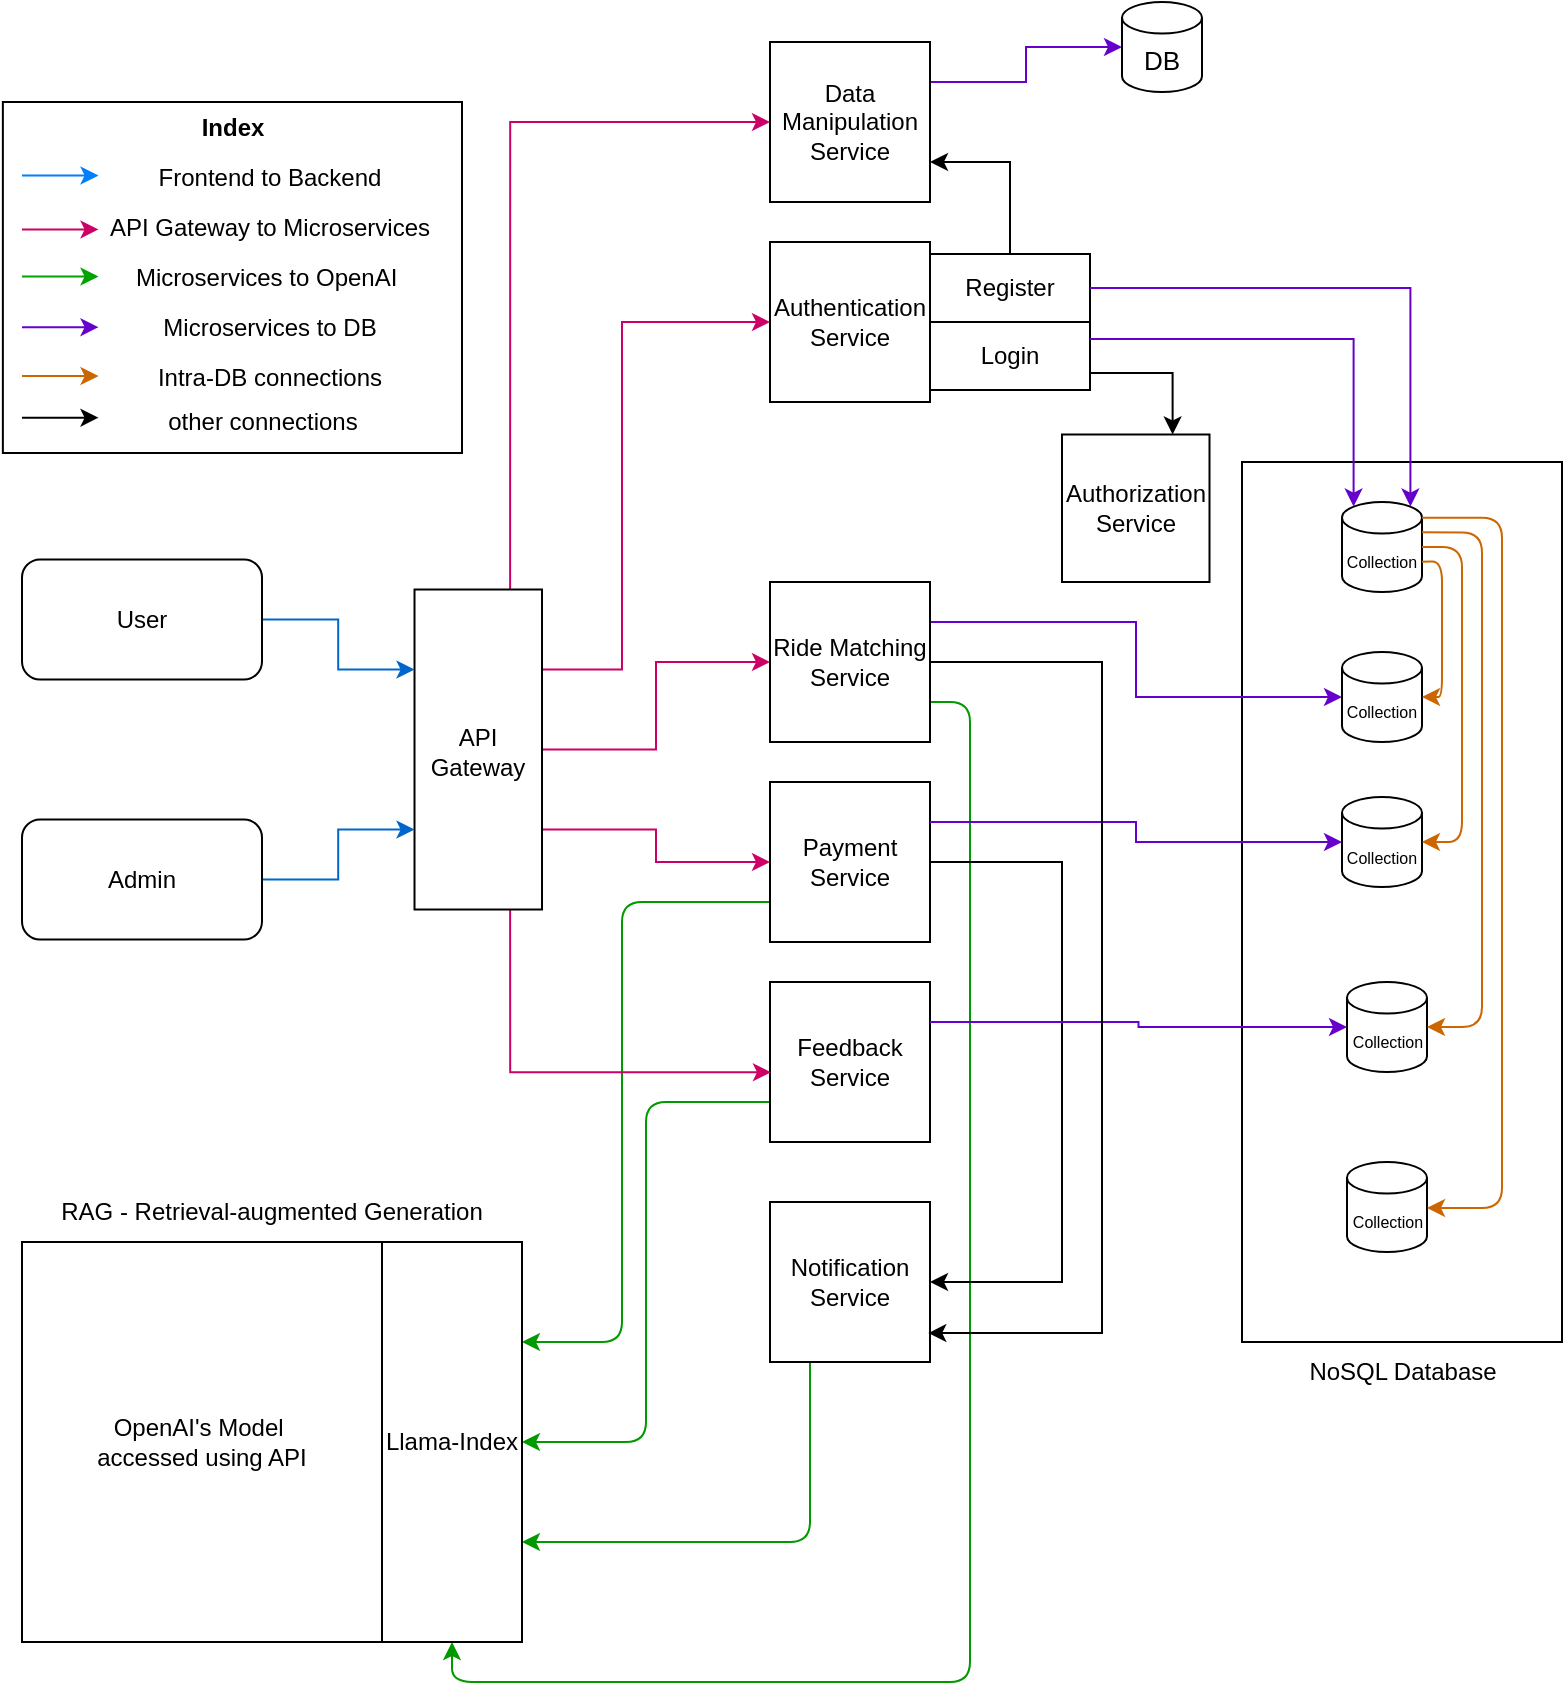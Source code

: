 <mxfile version="24.7.7">
  <diagram name="Page-1" id="j_5zN6JFV2XvZ5bXVIde">
    <mxGraphModel dx="1185" dy="654" grid="1" gridSize="10" guides="1" tooltips="1" connect="1" arrows="1" fold="1" page="1" pageScale="1" pageWidth="827" pageHeight="1169" math="0" shadow="0">
      <root>
        <mxCell id="0" />
        <mxCell id="1" parent="0" />
        <mxCell id="1IAm2_TeYzwjbXBaabZJ-59" value="" style="rounded=0;whiteSpace=wrap;html=1;" parent="1" vertex="1">
          <mxGeometry x="640" y="290" width="160" height="440" as="geometry" />
        </mxCell>
        <mxCell id="1IAm2_TeYzwjbXBaabZJ-10" value="Authentication Service" style="whiteSpace=wrap;html=1;aspect=fixed;" parent="1" vertex="1">
          <mxGeometry x="404" y="180" width="80" height="80" as="geometry" />
        </mxCell>
        <mxCell id="1IAm2_TeYzwjbXBaabZJ-11" value="Authorization Service" style="whiteSpace=wrap;html=1;aspect=fixed;" parent="1" vertex="1">
          <mxGeometry x="550" y="276.25" width="73.75" height="73.75" as="geometry" />
        </mxCell>
        <mxCell id="1IAm2_TeYzwjbXBaabZJ-83" style="edgeStyle=orthogonalEdgeStyle;rounded=0;orthogonalLoop=1;jettySize=auto;html=1;exitX=1;exitY=0.25;exitDx=0;exitDy=0;strokeColor=#6600CC;" parent="1" source="1IAm2_TeYzwjbXBaabZJ-12" target="1IAm2_TeYzwjbXBaabZJ-73" edge="1">
          <mxGeometry relative="1" as="geometry" />
        </mxCell>
        <mxCell id="1IAm2_TeYzwjbXBaabZJ-12" value="Data Manipulation Service" style="whiteSpace=wrap;html=1;aspect=fixed;" parent="1" vertex="1">
          <mxGeometry x="404" y="80" width="80" height="80" as="geometry" />
        </mxCell>
        <mxCell id="1IAm2_TeYzwjbXBaabZJ-92" style="edgeStyle=orthogonalEdgeStyle;rounded=0;orthogonalLoop=1;jettySize=auto;html=1;exitX=1;exitY=0.25;exitDx=0;exitDy=0;strokeColor=#6600CC;" parent="1" source="1IAm2_TeYzwjbXBaabZJ-13" target="1IAm2_TeYzwjbXBaabZJ-71" edge="1">
          <mxGeometry relative="1" as="geometry" />
        </mxCell>
        <mxCell id="OYbdMOHXp82eHSPVWzP_-11" style="edgeStyle=orthogonalEdgeStyle;rounded=1;orthogonalLoop=1;jettySize=auto;html=1;exitX=1;exitY=0.75;exitDx=0;exitDy=0;entryX=0.5;entryY=1;entryDx=0;entryDy=0;curved=0;strokeWidth=1;strokeColor=#009900;fillColor=#d5e8d4;" edge="1" parent="1" source="1IAm2_TeYzwjbXBaabZJ-13" target="OYbdMOHXp82eHSPVWzP_-2">
          <mxGeometry relative="1" as="geometry" />
        </mxCell>
        <mxCell id="1IAm2_TeYzwjbXBaabZJ-13" value="Ride Matching Service" style="whiteSpace=wrap;html=1;aspect=fixed;" parent="1" vertex="1">
          <mxGeometry x="404" y="350" width="80" height="80" as="geometry" />
        </mxCell>
        <mxCell id="1IAm2_TeYzwjbXBaabZJ-110" style="edgeStyle=orthogonalEdgeStyle;rounded=0;orthogonalLoop=1;jettySize=auto;html=1;exitX=1;exitY=0.5;exitDx=0;exitDy=0;entryX=1;entryY=0.5;entryDx=0;entryDy=0;" parent="1" source="1IAm2_TeYzwjbXBaabZJ-15" target="1IAm2_TeYzwjbXBaabZJ-108" edge="1">
          <mxGeometry relative="1" as="geometry">
            <Array as="points">
              <mxPoint x="550" y="490" />
              <mxPoint x="550" y="700" />
            </Array>
          </mxGeometry>
        </mxCell>
        <mxCell id="OYbdMOHXp82eHSPVWzP_-9" style="edgeStyle=orthogonalEdgeStyle;rounded=1;orthogonalLoop=1;jettySize=auto;html=1;exitX=0;exitY=0.75;exitDx=0;exitDy=0;entryX=1;entryY=0.25;entryDx=0;entryDy=0;curved=0;strokeWidth=1;strokeColor=#009900;fillColor=#d5e8d4;" edge="1" parent="1" source="1IAm2_TeYzwjbXBaabZJ-15" target="OYbdMOHXp82eHSPVWzP_-2">
          <mxGeometry relative="1" as="geometry">
            <Array as="points">
              <mxPoint x="330" y="510" />
              <mxPoint x="330" y="730" />
            </Array>
          </mxGeometry>
        </mxCell>
        <mxCell id="1IAm2_TeYzwjbXBaabZJ-15" value="Payment Service" style="whiteSpace=wrap;html=1;aspect=fixed;" parent="1" vertex="1">
          <mxGeometry x="404" y="450" width="80" height="80" as="geometry" />
        </mxCell>
        <mxCell id="OYbdMOHXp82eHSPVWzP_-8" style="edgeStyle=orthogonalEdgeStyle;rounded=1;orthogonalLoop=1;jettySize=auto;html=1;exitX=0;exitY=0.75;exitDx=0;exitDy=0;entryX=1;entryY=0.5;entryDx=0;entryDy=0;curved=0;strokeWidth=1;strokeColor=#009900;fillColor=#d5e8d4;" edge="1" parent="1" source="1IAm2_TeYzwjbXBaabZJ-16" target="OYbdMOHXp82eHSPVWzP_-2">
          <mxGeometry relative="1" as="geometry" />
        </mxCell>
        <mxCell id="1IAm2_TeYzwjbXBaabZJ-16" value="Feedback Service" style="whiteSpace=wrap;html=1;aspect=fixed;" parent="1" vertex="1">
          <mxGeometry x="404" y="550" width="80" height="80" as="geometry" />
        </mxCell>
        <mxCell id="1IAm2_TeYzwjbXBaabZJ-54" style="edgeStyle=orthogonalEdgeStyle;rounded=0;orthogonalLoop=1;jettySize=auto;html=1;exitX=0.5;exitY=0;exitDx=0;exitDy=0;entryX=1;entryY=0.75;entryDx=0;entryDy=0;" parent="1" source="1IAm2_TeYzwjbXBaabZJ-29" target="1IAm2_TeYzwjbXBaabZJ-12" edge="1">
          <mxGeometry relative="1" as="geometry" />
        </mxCell>
        <mxCell id="1IAm2_TeYzwjbXBaabZJ-29" value="Register" style="rounded=0;whiteSpace=wrap;html=1;" parent="1" vertex="1">
          <mxGeometry x="484" y="186" width="80" height="34" as="geometry" />
        </mxCell>
        <mxCell id="1IAm2_TeYzwjbXBaabZJ-81" style="edgeStyle=orthogonalEdgeStyle;rounded=0;orthogonalLoop=1;jettySize=auto;html=1;exitX=1;exitY=0.75;exitDx=0;exitDy=0;entryX=0.75;entryY=0;entryDx=0;entryDy=0;" parent="1" source="1IAm2_TeYzwjbXBaabZJ-30" target="1IAm2_TeYzwjbXBaabZJ-11" edge="1">
          <mxGeometry relative="1" as="geometry" />
        </mxCell>
        <mxCell id="1IAm2_TeYzwjbXBaabZJ-30" value="Login" style="rounded=0;whiteSpace=wrap;html=1;" parent="1" vertex="1">
          <mxGeometry x="484" y="220" width="80" height="34" as="geometry" />
        </mxCell>
        <mxCell id="1IAm2_TeYzwjbXBaabZJ-97" style="edgeStyle=orthogonalEdgeStyle;rounded=0;orthogonalLoop=1;jettySize=auto;html=1;exitX=1;exitY=0.75;exitDx=0;exitDy=0;entryX=0;entryY=0.5;entryDx=0;entryDy=0;strokeColor=#CC0066;" parent="1" source="1IAm2_TeYzwjbXBaabZJ-42" target="1IAm2_TeYzwjbXBaabZJ-12" edge="1">
          <mxGeometry relative="1" as="geometry" />
        </mxCell>
        <mxCell id="1IAm2_TeYzwjbXBaabZJ-99" style="edgeStyle=orthogonalEdgeStyle;rounded=0;orthogonalLoop=1;jettySize=auto;html=1;exitX=0.25;exitY=1;exitDx=0;exitDy=0;entryX=0;entryY=0.5;entryDx=0;entryDy=0;strokeColor=#CC0066;" parent="1" source="1IAm2_TeYzwjbXBaabZJ-42" target="1IAm2_TeYzwjbXBaabZJ-15" edge="1">
          <mxGeometry relative="1" as="geometry" />
        </mxCell>
        <mxCell id="1IAm2_TeYzwjbXBaabZJ-100" style="edgeStyle=orthogonalEdgeStyle;rounded=0;orthogonalLoop=1;jettySize=auto;html=1;exitX=0.5;exitY=1;exitDx=0;exitDy=0;entryX=0;entryY=0.5;entryDx=0;entryDy=0;strokeColor=#CC0066;" parent="1" source="1IAm2_TeYzwjbXBaabZJ-42" target="1IAm2_TeYzwjbXBaabZJ-13" edge="1">
          <mxGeometry relative="1" as="geometry" />
        </mxCell>
        <mxCell id="1IAm2_TeYzwjbXBaabZJ-101" style="edgeStyle=orthogonalEdgeStyle;rounded=0;orthogonalLoop=1;jettySize=auto;html=1;exitX=0.75;exitY=1;exitDx=0;exitDy=0;entryX=0;entryY=0.5;entryDx=0;entryDy=0;strokeColor=#CC0066;" parent="1" source="1IAm2_TeYzwjbXBaabZJ-42" target="1IAm2_TeYzwjbXBaabZJ-10" edge="1">
          <mxGeometry relative="1" as="geometry">
            <Array as="points">
              <mxPoint x="330" y="394" />
              <mxPoint x="330" y="220" />
            </Array>
          </mxGeometry>
        </mxCell>
        <mxCell id="1IAm2_TeYzwjbXBaabZJ-62" value="NoSQL Database" style="text;html=1;align=center;verticalAlign=middle;whiteSpace=wrap;rounded=0;" parent="1" vertex="1">
          <mxGeometry x="657.5" y="730" width="125" height="30" as="geometry" />
        </mxCell>
        <mxCell id="1IAm2_TeYzwjbXBaabZJ-63" value="&lt;font style=&quot;font-size: 8px;&quot;&gt;Collection&lt;/font&gt;" style="shape=cylinder3;whiteSpace=wrap;html=1;boundedLbl=1;backgroundOutline=1;size=7.857;" parent="1" vertex="1">
          <mxGeometry x="690" y="310" width="40" height="45" as="geometry" />
        </mxCell>
        <mxCell id="1IAm2_TeYzwjbXBaabZJ-70" value="&lt;font style=&quot;font-size: 8px;&quot;&gt;Collection&lt;/font&gt;" style="shape=cylinder3;whiteSpace=wrap;html=1;boundedLbl=1;backgroundOutline=1;size=7.857;" parent="1" vertex="1">
          <mxGeometry x="690" y="457.5" width="40" height="45" as="geometry" />
        </mxCell>
        <mxCell id="1IAm2_TeYzwjbXBaabZJ-71" value="&lt;font style=&quot;font-size: 8px;&quot;&gt;Collection&lt;/font&gt;" style="shape=cylinder3;whiteSpace=wrap;html=1;boundedLbl=1;backgroundOutline=1;size=7.857;" parent="1" vertex="1">
          <mxGeometry x="690" y="385" width="40" height="45" as="geometry" />
        </mxCell>
        <mxCell id="1IAm2_TeYzwjbXBaabZJ-72" value="&lt;font style=&quot;font-size: 8px;&quot;&gt;Collection&lt;/font&gt;" style="shape=cylinder3;whiteSpace=wrap;html=1;boundedLbl=1;backgroundOutline=1;size=7.857;" parent="1" vertex="1">
          <mxGeometry x="692.5" y="550" width="40" height="45" as="geometry" />
        </mxCell>
        <mxCell id="1IAm2_TeYzwjbXBaabZJ-73" value="&lt;span style=&quot;font-size: 13px;&quot;&gt;DB&lt;/span&gt;" style="shape=cylinder3;whiteSpace=wrap;html=1;boundedLbl=1;backgroundOutline=1;size=7.857;" parent="1" vertex="1">
          <mxGeometry x="580" y="60" width="40" height="45" as="geometry" />
        </mxCell>
        <mxCell id="1IAm2_TeYzwjbXBaabZJ-74" value="&lt;font style=&quot;font-size: 8px;&quot;&gt;Collection&lt;/font&gt;" style="shape=cylinder3;whiteSpace=wrap;html=1;boundedLbl=1;backgroundOutline=1;size=7.857;" parent="1" vertex="1">
          <mxGeometry x="692.5" y="640" width="40" height="45" as="geometry" />
        </mxCell>
        <mxCell id="1IAm2_TeYzwjbXBaabZJ-78" style="edgeStyle=orthogonalEdgeStyle;rounded=0;orthogonalLoop=1;jettySize=auto;html=1;exitX=1;exitY=0.25;exitDx=0;exitDy=0;entryX=0.145;entryY=0;entryDx=0;entryDy=2.279;entryPerimeter=0;strokeColor=#6600CC;" parent="1" source="1IAm2_TeYzwjbXBaabZJ-30" target="1IAm2_TeYzwjbXBaabZJ-63" edge="1">
          <mxGeometry relative="1" as="geometry" />
        </mxCell>
        <mxCell id="1IAm2_TeYzwjbXBaabZJ-79" style="edgeStyle=orthogonalEdgeStyle;rounded=0;orthogonalLoop=1;jettySize=auto;html=1;exitX=1;exitY=0.5;exitDx=0;exitDy=0;entryX=0.855;entryY=0;entryDx=0;entryDy=2.279;entryPerimeter=0;strokeColor=#6600CC;" parent="1" source="1IAm2_TeYzwjbXBaabZJ-29" target="1IAm2_TeYzwjbXBaabZJ-63" edge="1">
          <mxGeometry relative="1" as="geometry" />
        </mxCell>
        <mxCell id="1IAm2_TeYzwjbXBaabZJ-84" style="edgeStyle=orthogonalEdgeStyle;rounded=1;orthogonalLoop=1;jettySize=auto;html=1;exitX=1;exitY=0;exitDx=0;exitDy=7.857;exitPerimeter=0;entryX=1;entryY=0.5;entryDx=0;entryDy=0;entryPerimeter=0;curved=0;strokeColor=#CC6600;" parent="1" source="1IAm2_TeYzwjbXBaabZJ-63" target="1IAm2_TeYzwjbXBaabZJ-74" edge="1">
          <mxGeometry relative="1" as="geometry">
            <Array as="points">
              <mxPoint x="770" y="318" />
              <mxPoint x="770" y="663" />
              <mxPoint x="733" y="663" />
            </Array>
          </mxGeometry>
        </mxCell>
        <mxCell id="1IAm2_TeYzwjbXBaabZJ-89" style="edgeStyle=orthogonalEdgeStyle;rounded=1;orthogonalLoop=1;jettySize=auto;html=1;exitX=1;exitY=0.5;exitDx=0;exitDy=0;exitPerimeter=0;entryX=1;entryY=0.5;entryDx=0;entryDy=0;entryPerimeter=0;curved=0;strokeColor=#CC6600;" parent="1" source="1IAm2_TeYzwjbXBaabZJ-63" target="1IAm2_TeYzwjbXBaabZJ-70" edge="1">
          <mxGeometry relative="1" as="geometry" />
        </mxCell>
        <mxCell id="1IAm2_TeYzwjbXBaabZJ-90" style="edgeStyle=orthogonalEdgeStyle;rounded=1;orthogonalLoop=1;jettySize=auto;html=1;exitX=1;exitY=0;exitDx=0;exitDy=29.821;exitPerimeter=0;entryX=1;entryY=0.5;entryDx=0;entryDy=0;entryPerimeter=0;curved=0;strokeColor=#CC6600;" parent="1" source="1IAm2_TeYzwjbXBaabZJ-63" target="1IAm2_TeYzwjbXBaabZJ-71" edge="1">
          <mxGeometry relative="1" as="geometry">
            <Array as="points">
              <mxPoint x="740" y="340" />
              <mxPoint x="740" y="407" />
            </Array>
          </mxGeometry>
        </mxCell>
        <mxCell id="1IAm2_TeYzwjbXBaabZJ-91" style="edgeStyle=orthogonalEdgeStyle;rounded=1;orthogonalLoop=1;jettySize=auto;html=1;exitX=1;exitY=0;exitDx=0;exitDy=15.179;exitPerimeter=0;entryX=1;entryY=0.5;entryDx=0;entryDy=0;entryPerimeter=0;curved=0;strokeColor=#CC6600;" parent="1" source="1IAm2_TeYzwjbXBaabZJ-63" target="1IAm2_TeYzwjbXBaabZJ-72" edge="1">
          <mxGeometry relative="1" as="geometry">
            <Array as="points">
              <mxPoint x="760" y="325" />
              <mxPoint x="760" y="573" />
            </Array>
          </mxGeometry>
        </mxCell>
        <mxCell id="1IAm2_TeYzwjbXBaabZJ-93" style="edgeStyle=orthogonalEdgeStyle;rounded=0;orthogonalLoop=1;jettySize=auto;html=1;exitX=1;exitY=0.25;exitDx=0;exitDy=0;entryX=0;entryY=0.5;entryDx=0;entryDy=0;entryPerimeter=0;strokeColor=#6600CC;" parent="1" source="1IAm2_TeYzwjbXBaabZJ-15" target="1IAm2_TeYzwjbXBaabZJ-70" edge="1">
          <mxGeometry relative="1" as="geometry" />
        </mxCell>
        <mxCell id="1IAm2_TeYzwjbXBaabZJ-94" style="edgeStyle=orthogonalEdgeStyle;rounded=0;orthogonalLoop=1;jettySize=auto;html=1;exitX=1;exitY=0.25;exitDx=0;exitDy=0;entryX=0;entryY=0.5;entryDx=0;entryDy=0;entryPerimeter=0;strokeColor=#6600CC;" parent="1" source="1IAm2_TeYzwjbXBaabZJ-16" target="1IAm2_TeYzwjbXBaabZJ-72" edge="1">
          <mxGeometry relative="1" as="geometry" />
        </mxCell>
        <mxCell id="1IAm2_TeYzwjbXBaabZJ-98" style="edgeStyle=orthogonalEdgeStyle;rounded=0;orthogonalLoop=1;jettySize=auto;html=1;exitX=0;exitY=0.75;exitDx=0;exitDy=0;entryX=0.006;entryY=0.564;entryDx=0;entryDy=0;entryPerimeter=0;strokeColor=#CC0066;" parent="1" source="1IAm2_TeYzwjbXBaabZJ-42" target="1IAm2_TeYzwjbXBaabZJ-16" edge="1">
          <mxGeometry relative="1" as="geometry" />
        </mxCell>
        <mxCell id="1IAm2_TeYzwjbXBaabZJ-102" value="" style="group;glass=0;rounded=1;arcSize=21;" parent="1" vertex="1" connectable="0">
          <mxGeometry x="226.255" y="353.755" width="63.75" height="160" as="geometry" />
        </mxCell>
        <mxCell id="OYbdMOHXp82eHSPVWzP_-14" value="" style="group" vertex="1" connectable="0" parent="1IAm2_TeYzwjbXBaabZJ-102">
          <mxGeometry x="-3.553e-15" width="63.75" height="160" as="geometry" />
        </mxCell>
        <mxCell id="1IAm2_TeYzwjbXBaabZJ-42" value="" style="rounded=0;whiteSpace=wrap;html=1;rotation=-90;" parent="OYbdMOHXp82eHSPVWzP_-14" vertex="1">
          <mxGeometry x="-48.125" y="48.125" width="160" height="63.75" as="geometry" />
        </mxCell>
        <mxCell id="1IAm2_TeYzwjbXBaabZJ-44" value="API Gateway" style="text;html=1;align=center;verticalAlign=middle;whiteSpace=wrap;rounded=0;" parent="OYbdMOHXp82eHSPVWzP_-14" vertex="1">
          <mxGeometry x="1.875" y="58.745" width="60" height="45" as="geometry" />
        </mxCell>
        <mxCell id="1IAm2_TeYzwjbXBaabZJ-107" style="edgeStyle=orthogonalEdgeStyle;rounded=0;orthogonalLoop=1;jettySize=auto;html=1;exitX=1;exitY=0.5;exitDx=0;exitDy=0;entryX=0.75;entryY=0;entryDx=0;entryDy=0;strokeColor=#0066CC;" parent="1" source="1IAm2_TeYzwjbXBaabZJ-104" target="1IAm2_TeYzwjbXBaabZJ-42" edge="1">
          <mxGeometry relative="1" as="geometry" />
        </mxCell>
        <mxCell id="1IAm2_TeYzwjbXBaabZJ-104" value="User" style="rounded=1;whiteSpace=wrap;html=1;" parent="1" vertex="1">
          <mxGeometry x="30" y="338.76" width="120" height="60" as="geometry" />
        </mxCell>
        <mxCell id="1IAm2_TeYzwjbXBaabZJ-106" style="edgeStyle=orthogonalEdgeStyle;rounded=0;orthogonalLoop=1;jettySize=auto;html=1;entryX=0.25;entryY=0;entryDx=0;entryDy=0;strokeColor=#0066CC;" parent="1" source="1IAm2_TeYzwjbXBaabZJ-105" target="1IAm2_TeYzwjbXBaabZJ-42" edge="1">
          <mxGeometry relative="1" as="geometry" />
        </mxCell>
        <mxCell id="1IAm2_TeYzwjbXBaabZJ-105" value="Admin" style="rounded=1;whiteSpace=wrap;html=1;" parent="1" vertex="1">
          <mxGeometry x="30" y="468.76" width="120" height="60" as="geometry" />
        </mxCell>
        <mxCell id="OYbdMOHXp82eHSPVWzP_-7" style="edgeStyle=orthogonalEdgeStyle;rounded=1;orthogonalLoop=1;jettySize=auto;html=1;exitX=0.25;exitY=1;exitDx=0;exitDy=0;entryX=1;entryY=0.75;entryDx=0;entryDy=0;curved=0;strokeWidth=1;strokeColor=#009900;fillColor=#d5e8d4;" edge="1" parent="1" source="1IAm2_TeYzwjbXBaabZJ-108" target="OYbdMOHXp82eHSPVWzP_-2">
          <mxGeometry relative="1" as="geometry" />
        </mxCell>
        <mxCell id="1IAm2_TeYzwjbXBaabZJ-108" value="Notification&lt;div&gt;Service&lt;/div&gt;" style="whiteSpace=wrap;html=1;aspect=fixed;" parent="1" vertex="1">
          <mxGeometry x="404" y="660" width="80" height="80" as="geometry" />
        </mxCell>
        <mxCell id="1IAm2_TeYzwjbXBaabZJ-109" style="edgeStyle=orthogonalEdgeStyle;rounded=0;orthogonalLoop=1;jettySize=auto;html=1;entryX=0.989;entryY=0.819;entryDx=0;entryDy=0;entryPerimeter=0;" parent="1" source="1IAm2_TeYzwjbXBaabZJ-13" target="1IAm2_TeYzwjbXBaabZJ-108" edge="1">
          <mxGeometry relative="1" as="geometry">
            <Array as="points">
              <mxPoint x="570" y="390" />
              <mxPoint x="570" y="725" />
            </Array>
          </mxGeometry>
        </mxCell>
        <mxCell id="OYbdMOHXp82eHSPVWzP_-45" value="" style="group" vertex="1" connectable="0" parent="1">
          <mxGeometry x="30" y="650" width="250" height="230" as="geometry" />
        </mxCell>
        <mxCell id="OYbdMOHXp82eHSPVWzP_-5" value="" style="group" vertex="1" connectable="0" parent="OYbdMOHXp82eHSPVWzP_-45">
          <mxGeometry y="30" width="250" height="200" as="geometry" />
        </mxCell>
        <mxCell id="OYbdMOHXp82eHSPVWzP_-4" value="OpenAI&#39;s Model&amp;nbsp;&lt;div&gt;accessed using API&lt;/div&gt;" style="rounded=0;whiteSpace=wrap;html=1;" vertex="1" parent="OYbdMOHXp82eHSPVWzP_-5">
          <mxGeometry width="180" height="200" as="geometry" />
        </mxCell>
        <mxCell id="OYbdMOHXp82eHSPVWzP_-2" value="Llama-Index" style="rounded=0;whiteSpace=wrap;html=1;" vertex="1" parent="OYbdMOHXp82eHSPVWzP_-5">
          <mxGeometry x="180" width="70" height="200" as="geometry" />
        </mxCell>
        <mxCell id="OYbdMOHXp82eHSPVWzP_-44" value="RAG - Retrieval-augmented Generation" style="text;html=1;align=center;verticalAlign=middle;whiteSpace=wrap;rounded=0;" vertex="1" parent="OYbdMOHXp82eHSPVWzP_-45">
          <mxGeometry width="250" height="30" as="geometry" />
        </mxCell>
        <mxCell id="OYbdMOHXp82eHSPVWzP_-49" value="" style="group" vertex="1" connectable="0" parent="1">
          <mxGeometry x="30" y="110" width="220" height="175.5" as="geometry" />
        </mxCell>
        <mxCell id="OYbdMOHXp82eHSPVWzP_-43" value="" style="group" vertex="1" connectable="0" parent="OYbdMOHXp82eHSPVWzP_-49">
          <mxGeometry y="25.071" width="220" height="150.429" as="geometry" />
        </mxCell>
        <mxCell id="OYbdMOHXp82eHSPVWzP_-26" value="" style="group" vertex="1" connectable="0" parent="OYbdMOHXp82eHSPVWzP_-43">
          <mxGeometry width="220" height="150.429" as="geometry" />
        </mxCell>
        <mxCell id="OYbdMOHXp82eHSPVWzP_-48" value="" style="rounded=0;whiteSpace=wrap;html=1;" vertex="1" parent="OYbdMOHXp82eHSPVWzP_-26">
          <mxGeometry x="-9.565" y="-25.071" width="229.565" height="175.5" as="geometry" />
        </mxCell>
        <mxCell id="OYbdMOHXp82eHSPVWzP_-16" value="" style="endArrow=classic;html=1;rounded=0;strokeColor=#007FFF;" edge="1" parent="OYbdMOHXp82eHSPVWzP_-26">
          <mxGeometry width="50" height="50" relative="1" as="geometry">
            <mxPoint y="11.7" as="sourcePoint" />
            <mxPoint x="38.261" y="11.7" as="targetPoint" />
          </mxGeometry>
        </mxCell>
        <mxCell id="OYbdMOHXp82eHSPVWzP_-21" value="Frontend to Backend" style="text;html=1;align=center;verticalAlign=middle;whiteSpace=wrap;rounded=0;" vertex="1" parent="OYbdMOHXp82eHSPVWzP_-26">
          <mxGeometry x="38.261" width="172.174" height="25.071" as="geometry" />
        </mxCell>
        <mxCell id="OYbdMOHXp82eHSPVWzP_-27" value="" style="group" vertex="1" connectable="0" parent="OYbdMOHXp82eHSPVWzP_-26">
          <mxGeometry y="50.143" width="210.435" height="75.214" as="geometry" />
        </mxCell>
        <mxCell id="OYbdMOHXp82eHSPVWzP_-17" value="" style="endArrow=classic;html=1;rounded=0;strokeColor=#00a300;" edge="1" parent="OYbdMOHXp82eHSPVWzP_-27">
          <mxGeometry width="50" height="50" relative="1" as="geometry">
            <mxPoint y="12.059" as="sourcePoint" />
            <mxPoint x="38.261" y="12.059" as="targetPoint" />
          </mxGeometry>
        </mxCell>
        <mxCell id="OYbdMOHXp82eHSPVWzP_-22" value="Microservices to OpenAI&amp;nbsp;" style="text;html=1;align=center;verticalAlign=middle;whiteSpace=wrap;rounded=0;" vertex="1" parent="OYbdMOHXp82eHSPVWzP_-27">
          <mxGeometry x="38.261" width="172.174" height="25.071" as="geometry" />
        </mxCell>
        <mxCell id="OYbdMOHXp82eHSPVWzP_-32" value="" style="group" vertex="1" connectable="0" parent="OYbdMOHXp82eHSPVWzP_-27">
          <mxGeometry y="25.071" width="210.435" height="50.143" as="geometry" />
        </mxCell>
        <mxCell id="OYbdMOHXp82eHSPVWzP_-18" value="" style="endArrow=classic;html=1;rounded=0;strokeColor=#6600cc;" edge="1" parent="OYbdMOHXp82eHSPVWzP_-32">
          <mxGeometry width="50" height="50" relative="1" as="geometry">
            <mxPoint y="12.293" as="sourcePoint" />
            <mxPoint x="38.261" y="12.293" as="targetPoint" />
          </mxGeometry>
        </mxCell>
        <mxCell id="OYbdMOHXp82eHSPVWzP_-23" value="Microservices to DB" style="text;html=1;align=center;verticalAlign=middle;whiteSpace=wrap;rounded=0;" vertex="1" parent="OYbdMOHXp82eHSPVWzP_-32">
          <mxGeometry x="38.261" width="172.174" height="25.071" as="geometry" />
        </mxCell>
        <mxCell id="OYbdMOHXp82eHSPVWzP_-35" value="" style="group" vertex="1" connectable="0" parent="OYbdMOHXp82eHSPVWzP_-32">
          <mxGeometry y="25.071" width="210.435" height="25.071" as="geometry" />
        </mxCell>
        <mxCell id="OYbdMOHXp82eHSPVWzP_-19" value="" style="endArrow=classic;html=1;rounded=0;strokeColor=#cc6600;" edge="1" parent="OYbdMOHXp82eHSPVWzP_-35">
          <mxGeometry width="50" height="50" relative="1" as="geometry">
            <mxPoint y="11.7" as="sourcePoint" />
            <mxPoint x="38.261" y="11.7" as="targetPoint" />
          </mxGeometry>
        </mxCell>
        <mxCell id="OYbdMOHXp82eHSPVWzP_-24" value="Intra-DB connections" style="text;html=1;align=center;verticalAlign=middle;whiteSpace=wrap;rounded=0;" vertex="1" parent="OYbdMOHXp82eHSPVWzP_-35">
          <mxGeometry x="38.261" width="172.174" height="25.071" as="geometry" />
        </mxCell>
        <mxCell id="OYbdMOHXp82eHSPVWzP_-38" value="" style="group" vertex="1" connectable="0" parent="OYbdMOHXp82eHSPVWzP_-26">
          <mxGeometry y="25.071" width="210.435" height="25.071" as="geometry" />
        </mxCell>
        <mxCell id="OYbdMOHXp82eHSPVWzP_-20" value="" style="endArrow=classic;html=1;rounded=0;strokeColor=#CC0066;" edge="1" parent="OYbdMOHXp82eHSPVWzP_-38">
          <mxGeometry width="50" height="50" relative="1" as="geometry">
            <mxPoint y="13.58" as="sourcePoint" />
            <mxPoint x="38.261" y="13.58" as="targetPoint" />
          </mxGeometry>
        </mxCell>
        <mxCell id="OYbdMOHXp82eHSPVWzP_-25" value="API Gateway to Microservices" style="text;html=1;align=center;verticalAlign=middle;whiteSpace=wrap;rounded=0;" vertex="1" parent="OYbdMOHXp82eHSPVWzP_-38">
          <mxGeometry x="38.261" width="172.174" height="25.071" as="geometry" />
        </mxCell>
        <mxCell id="OYbdMOHXp82eHSPVWzP_-42" value="" style="group" vertex="1" connectable="0" parent="OYbdMOHXp82eHSPVWzP_-43">
          <mxGeometry y="122.85" width="174.087" height="25.071" as="geometry" />
        </mxCell>
        <mxCell id="OYbdMOHXp82eHSPVWzP_-40" value="" style="endArrow=classic;html=1;rounded=0;" edge="1" parent="OYbdMOHXp82eHSPVWzP_-42">
          <mxGeometry width="50" height="50" relative="1" as="geometry">
            <mxPoint y="9.92" as="sourcePoint" />
            <mxPoint x="38.261" y="9.92" as="targetPoint" />
          </mxGeometry>
        </mxCell>
        <mxCell id="OYbdMOHXp82eHSPVWzP_-41" value="other connections" style="text;html=1;align=center;verticalAlign=middle;whiteSpace=wrap;rounded=0;" vertex="1" parent="OYbdMOHXp82eHSPVWzP_-42">
          <mxGeometry x="66.957" width="107.13" height="25.071" as="geometry" />
        </mxCell>
        <mxCell id="OYbdMOHXp82eHSPVWzP_-46" value="&lt;b&gt;Index&lt;/b&gt;" style="text;html=1;align=center;verticalAlign=middle;whiteSpace=wrap;rounded=0;" vertex="1" parent="OYbdMOHXp82eHSPVWzP_-49">
          <mxGeometry x="76.522" width="57.391" height="25.071" as="geometry" />
        </mxCell>
      </root>
    </mxGraphModel>
  </diagram>
</mxfile>
